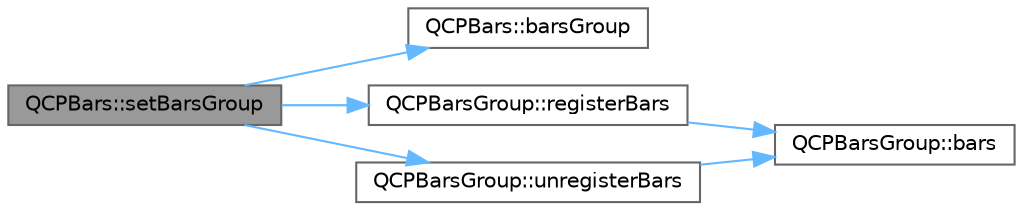 digraph "QCPBars::setBarsGroup"
{
 // LATEX_PDF_SIZE
  bgcolor="transparent";
  edge [fontname=Helvetica,fontsize=10,labelfontname=Helvetica,labelfontsize=10];
  node [fontname=Helvetica,fontsize=10,shape=box,height=0.2,width=0.4];
  rankdir="LR";
  Node1 [label="QCPBars::setBarsGroup",height=0.2,width=0.4,color="gray40", fillcolor="grey60", style="filled", fontcolor="black",tooltip=" "];
  Node1 -> Node2 [color="steelblue1",style="solid"];
  Node2 [label="QCPBars::barsGroup",height=0.2,width=0.4,color="grey40", fillcolor="white", style="filled",URL="$class_q_c_p_bars.html#a5af22a56b1e0898291c8d95d49ad3525",tooltip=" "];
  Node1 -> Node3 [color="steelblue1",style="solid"];
  Node3 [label="QCPBarsGroup::registerBars",height=0.2,width=0.4,color="grey40", fillcolor="white", style="filled",URL="$class_q_c_p_bars_group.html#a7b00514f19ad58d0bb3fd5246a67fae2",tooltip=" "];
  Node3 -> Node4 [color="steelblue1",style="solid"];
  Node4 [label="QCPBarsGroup::bars",height=0.2,width=0.4,color="grey40", fillcolor="white", style="filled",URL="$class_q_c_p_bars_group.html#a6e4f4e86abbec6a9342f204ef82abef8",tooltip=" "];
  Node1 -> Node5 [color="steelblue1",style="solid"];
  Node5 [label="QCPBarsGroup::unregisterBars",height=0.2,width=0.4,color="grey40", fillcolor="white", style="filled",URL="$class_q_c_p_bars_group.html#ac7073cdd7b1a40c6cb4b5f908145f8c4",tooltip=" "];
  Node5 -> Node4 [color="steelblue1",style="solid"];
}
